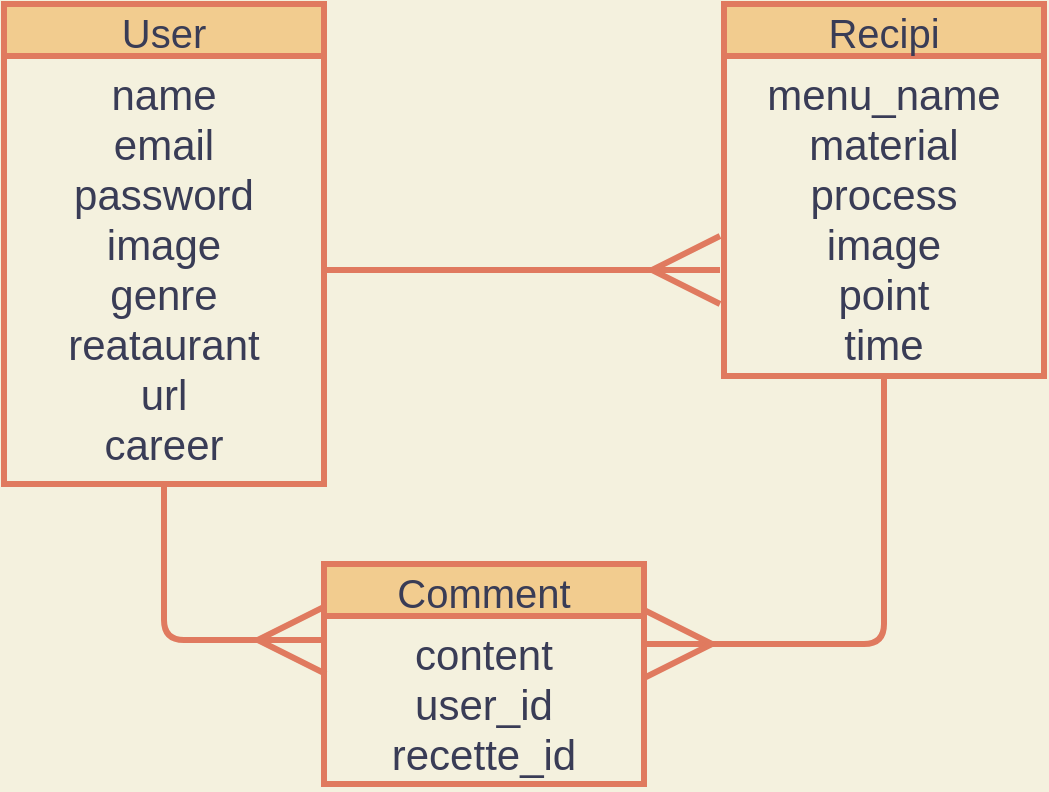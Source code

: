 <mxfile version="13.10.0" type="embed">
    <diagram id="fz7cLb-_44ih36q_2vfI" name="ページ1">
        <mxGraphModel dx="552" dy="421" grid="1" gridSize="10" guides="1" tooltips="1" connect="1" arrows="1" fold="1" page="1" pageScale="1" pageWidth="827" pageHeight="1169" background="#F4F1DE" math="0" shadow="0">
            <root>
                <mxCell id="0"/>
                <mxCell id="1" parent="0"/>
                <mxCell id="44" style="edgeStyle=orthogonalEdgeStyle;curved=0;rounded=1;sketch=0;orthogonalLoop=1;jettySize=auto;html=1;entryX=0.006;entryY=0.143;entryDx=0;entryDy=0;entryPerimeter=0;endArrow=ERmany;endFill=0;endSize=30;strokeColor=#E07A5F;strokeWidth=3;fillColor=#F2CC8F;fontColor=#000000;" edge="1" parent="1" source="10" target="39">
                    <mxGeometry relative="1" as="geometry"/>
                </mxCell>
                <mxCell id="10" value="User" style="swimlane;fontStyle=0;childLayout=stackLayout;horizontal=1;startSize=26;horizontalStack=0;resizeParent=1;resizeParentMax=0;resizeLast=0;collapsible=1;marginBottom=0;align=center;fontSize=20;strokeWidth=3;fillColor=#F2CC8F;strokeColor=#E07A5F;fontColor=#393C56;" vertex="1" parent="1">
                    <mxGeometry x="80" y="40" width="160" height="240" as="geometry"/>
                </mxCell>
                <mxCell id="12" value="name&#10;email&#10;password&#10;image&#10;genre&#10;reataurant&#10;url&#10;career" style="text;strokeColor=none;fillColor=none;spacingLeft=4;spacingRight=4;overflow=hidden;rotatable=0;points=[[0,0.5],[1,0.5]];portConstraint=eastwest;fontSize=21;align=center;fontColor=#393C56;" vertex="1" parent="10">
                    <mxGeometry y="26" width="160" height="214" as="geometry"/>
                </mxCell>
                <mxCell id="42" style="edgeStyle=orthogonalEdgeStyle;curved=0;rounded=1;sketch=0;orthogonalLoop=1;jettySize=auto;html=1;exitX=0.5;exitY=1;exitDx=0;exitDy=0;endArrow=ERmany;endFill=0;endSize=30;strokeColor=#E07A5F;strokeWidth=3;fillColor=#F2CC8F;fontColor=#000000;" edge="1" parent="1" source="33" target="38">
                    <mxGeometry relative="1" as="geometry">
                        <Array as="points">
                            <mxPoint x="520" y="360"/>
                        </Array>
                    </mxGeometry>
                </mxCell>
                <mxCell id="33" value="Recipi" style="swimlane;fontStyle=0;childLayout=stackLayout;horizontal=1;startSize=26;horizontalStack=0;resizeParent=1;resizeParentMax=0;resizeLast=0;collapsible=1;marginBottom=0;align=center;fontSize=20;strokeWidth=3;fillColor=#F2CC8F;strokeColor=#E07A5F;fontColor=#393C56;" vertex="1" parent="1">
                    <mxGeometry x="440" y="40" width="160" height="186" as="geometry"/>
                </mxCell>
                <mxCell id="34" value="menu_name&#10;material&#10;process&#10;image&#10;point&#10;time" style="text;strokeColor=none;fillColor=none;spacingLeft=4;spacingRight=4;overflow=hidden;rotatable=0;points=[[0,0.5],[1,0.5]];portConstraint=eastwest;fontSize=21;align=center;fontColor=#393C56;" vertex="1" parent="33">
                    <mxGeometry y="26" width="160" height="160" as="geometry"/>
                </mxCell>
                <mxCell id="38" value="Comment" style="swimlane;fontStyle=0;childLayout=stackLayout;horizontal=1;startSize=26;horizontalStack=0;resizeParent=1;resizeParentMax=0;resizeLast=0;collapsible=1;marginBottom=0;align=center;fontSize=20;strokeWidth=3;fillColor=#F2CC8F;strokeColor=#E07A5F;fontColor=#393C56;" vertex="1" parent="1">
                    <mxGeometry x="240" y="320" width="160" height="110" as="geometry"/>
                </mxCell>
                <mxCell id="39" value="content&#10;user_id&#10;recette_id" style="text;strokeColor=none;fillColor=none;spacingLeft=4;spacingRight=4;overflow=hidden;rotatable=0;points=[[0,0.5],[1,0.5]];portConstraint=eastwest;fontSize=21;align=center;fontColor=#393C56;" vertex="1" parent="38">
                    <mxGeometry y="26" width="160" height="84" as="geometry"/>
                </mxCell>
                <mxCell id="45" style="edgeStyle=orthogonalEdgeStyle;curved=0;rounded=1;sketch=0;orthogonalLoop=1;jettySize=auto;html=1;endArrow=ERmany;endFill=0;endSize=30;strokeColor=#E07A5F;strokeWidth=3;fillColor=#F2CC8F;fontColor=#000000;" edge="1" parent="1" source="12">
                    <mxGeometry relative="1" as="geometry">
                        <mxPoint x="438" y="173" as="targetPoint"/>
                        <Array as="points">
                            <mxPoint x="420" y="173"/>
                            <mxPoint x="420" y="173"/>
                        </Array>
                    </mxGeometry>
                </mxCell>
            </root>
        </mxGraphModel>
    </diagram>
</mxfile>